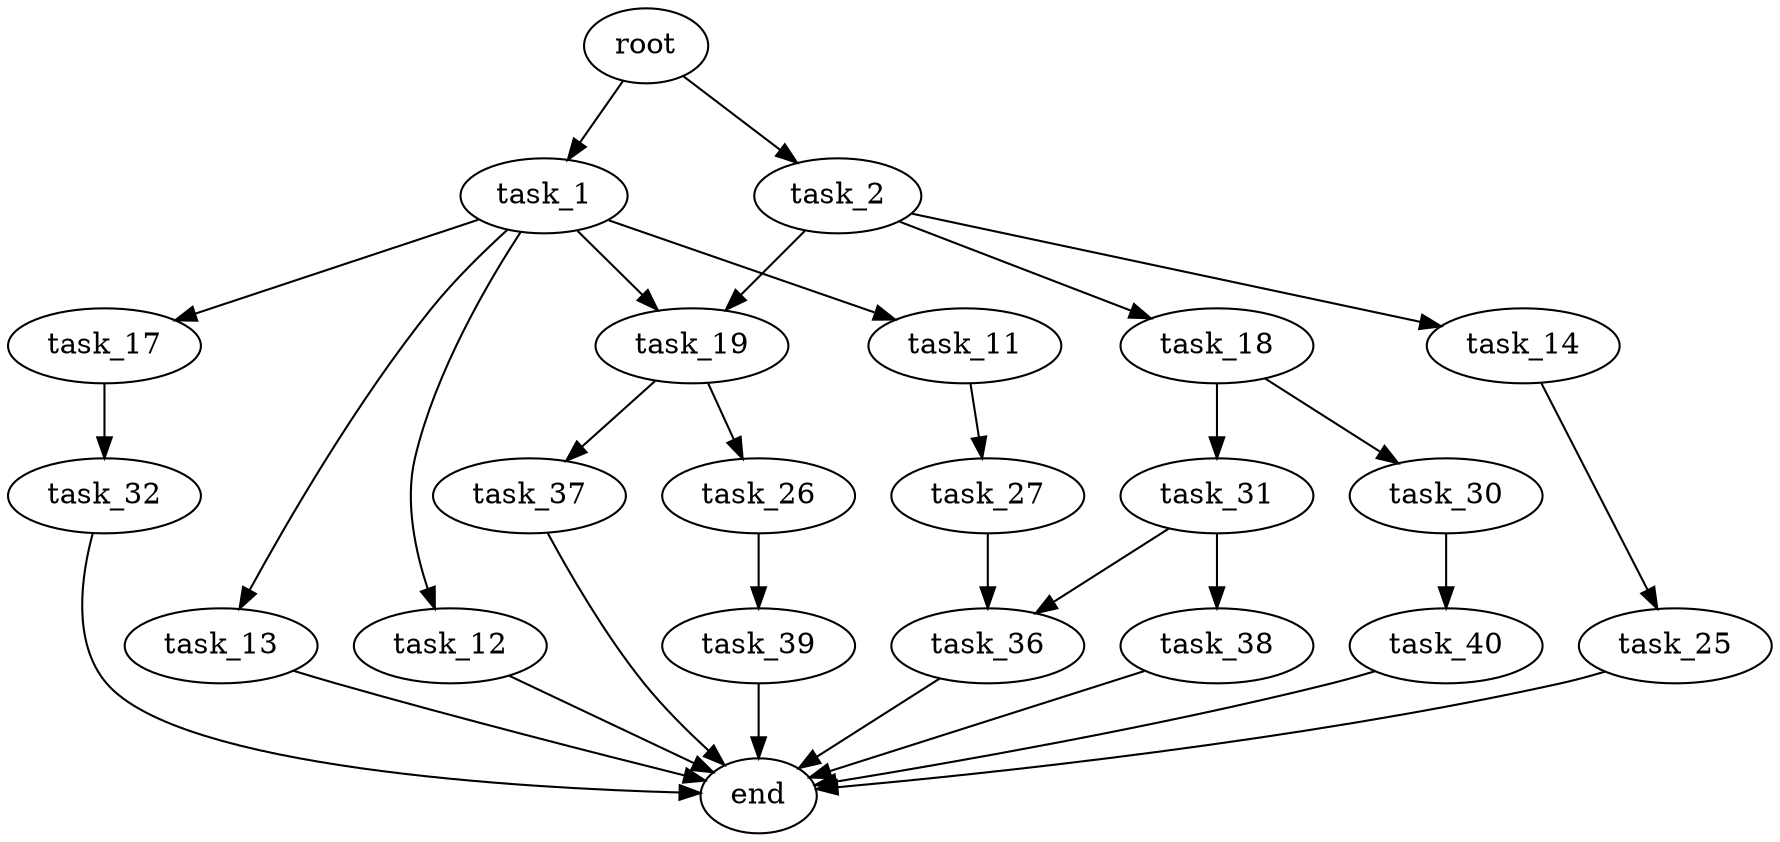 digraph G {
  root [size="0.000000"];
  task_1 [size="11093344518.000000"];
  task_2 [size="40558557141.000000"];
  task_11 [size="8589934592.000000"];
  task_12 [size="782757789696.000000"];
  task_13 [size="255579189963.000000"];
  task_17 [size="231928233984.000000"];
  task_19 [size="28991029248.000000"];
  task_14 [size="28991029248.000000"];
  task_18 [size="68719476736.000000"];
  task_27 [size="782757789696.000000"];
  end [size="0.000000"];
  task_25 [size="133881612778.000000"];
  task_32 [size="134217728000.000000"];
  task_30 [size="4234595571.000000"];
  task_31 [size="8589934592.000000"];
  task_26 [size="301897473213.000000"];
  task_37 [size="231928233984.000000"];
  task_39 [size="131428120677.000000"];
  task_36 [size="1064195169520.000000"];
  task_40 [size="462170057547.000000"];
  task_38 [size="8244276604.000000"];

  root -> task_1 [size="1.000000"];
  root -> task_2 [size="1.000000"];
  task_1 -> task_11 [size="536870912.000000"];
  task_1 -> task_12 [size="536870912.000000"];
  task_1 -> task_13 [size="536870912.000000"];
  task_1 -> task_17 [size="536870912.000000"];
  task_1 -> task_19 [size="536870912.000000"];
  task_2 -> task_14 [size="33554432.000000"];
  task_2 -> task_18 [size="33554432.000000"];
  task_2 -> task_19 [size="33554432.000000"];
  task_11 -> task_27 [size="33554432.000000"];
  task_12 -> end [size="1.000000"];
  task_13 -> end [size="1.000000"];
  task_17 -> task_32 [size="301989888.000000"];
  task_19 -> task_26 [size="75497472.000000"];
  task_19 -> task_37 [size="75497472.000000"];
  task_14 -> task_25 [size="75497472.000000"];
  task_18 -> task_30 [size="134217728.000000"];
  task_18 -> task_31 [size="134217728.000000"];
  task_27 -> task_36 [size="679477248.000000"];
  task_25 -> end [size="1.000000"];
  task_32 -> end [size="1.000000"];
  task_30 -> task_40 [size="209715200.000000"];
  task_31 -> task_36 [size="33554432.000000"];
  task_31 -> task_38 [size="33554432.000000"];
  task_26 -> task_39 [size="838860800.000000"];
  task_37 -> end [size="1.000000"];
  task_39 -> end [size="1.000000"];
  task_36 -> end [size="1.000000"];
  task_40 -> end [size="1.000000"];
  task_38 -> end [size="1.000000"];
}
